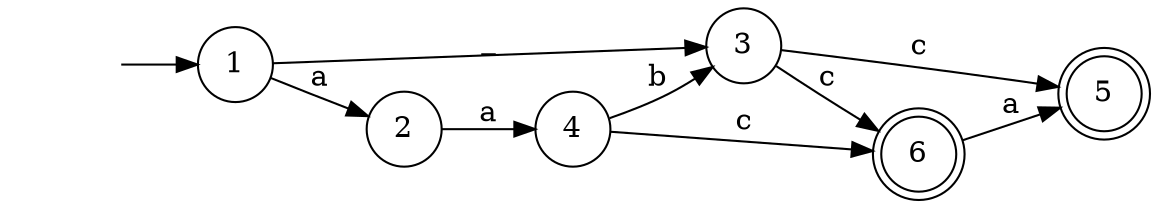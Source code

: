 digraph myAutomaton {
  rankdir=LR;
"" [shape=none]
"1" [shape=circle]
"2" [shape=circle]
"3" [shape=circle]
"4" [shape=circle]
"5" [shape=doublecircle]
"6" [shape=doublecircle]

"" -> "1"
"1" -> "2"[label="a"]
"1" -> "3"[label="_"]
"2" -> "4"[label="a"]
"3" -> "5"[label="c"]
"3" -> "6"[label="c"]
"4" -> "6"[label="c"]
"4" -> "3"[label="b"]
"6" -> "5"[label="a"]
}
